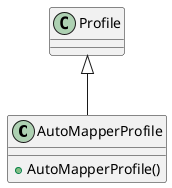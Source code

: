 @startuml
class AutoMapperProfile {
    + AutoMapperProfile()
}
Profile <|-- AutoMapperProfile
@enduml
